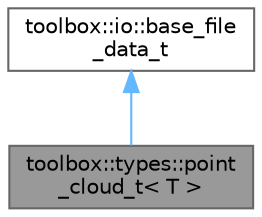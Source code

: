 digraph "toolbox::types::point_cloud_t&lt; T &gt;"
{
 // LATEX_PDF_SIZE
  bgcolor="transparent";
  edge [fontname=Helvetica,fontsize=10,labelfontname=Helvetica,labelfontsize=10];
  node [fontname=Helvetica,fontsize=10,shape=box,height=0.2,width=0.4];
  Node1 [id="Node000001",label="toolbox::types::point\l_cloud_t\< T \>",height=0.2,width=0.4,color="gray40", fillcolor="grey60", style="filled", fontcolor="black",tooltip="包含点和相关数据的点云类 / A point cloud class containing points and associated data"];
  Node2 -> Node1 [id="edge1_Node000001_Node000002",dir="back",color="steelblue1",style="solid",tooltip=" "];
  Node2 [id="Node000002",label="toolbox::io::base_file\l_data_t",height=0.2,width=0.4,color="gray40", fillcolor="white", style="filled",URL="$classtoolbox_1_1io_1_1base__file__data__t.html",tooltip="文件数据的基类 / Base class for data loaded from files"];
}
